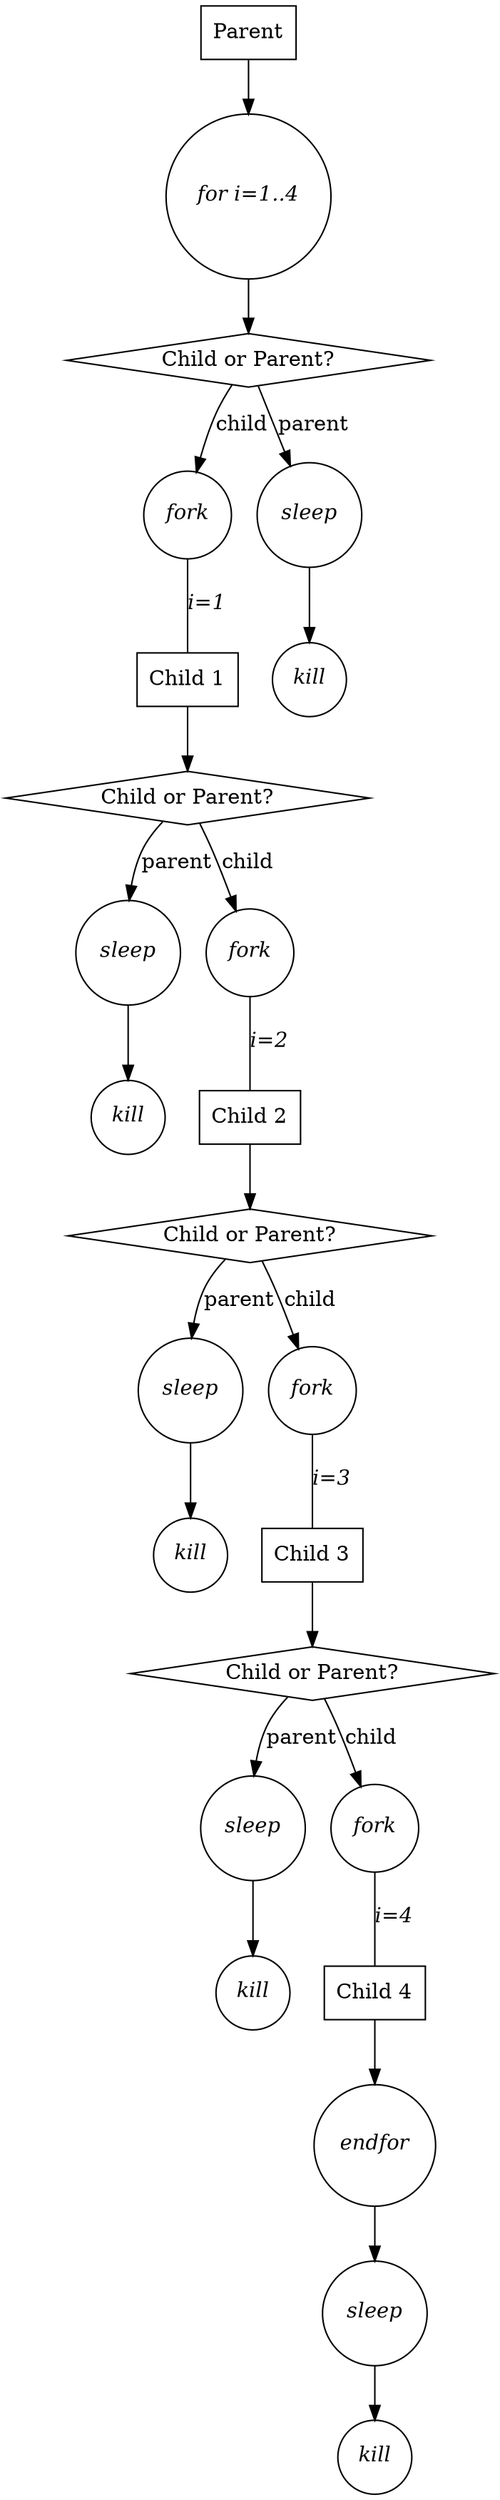 digraph {
  node [shape=circle];

  pa [shape=box, label="Parent"];
  for [label=<<i>for i=1..4</i>>];
  if [shape=diamond, label="Child or Parent?"];
  fork [label=<<i>fork</i>>];
  c1 [shape=box, label="Child 1"];
  c2 [shape=box, label="Child 2"];
  c3 [shape=box, label="Child 3"];
  c4 [shape=box, label="Child 4"];
  sp [label=<<i>sleep</i>>];
  s1 [label=<<i>sleep</i>>];
  s2 [label=<<i>sleep</i>>];
  s3 [label=<<i>sleep</i>>];
  s4 [label=<<i>sleep</i>>];
  end [label=<<i>endfor</i>>];
  kp [label=<<i>kill</i>>];
  k1 [label=<<i>kill</i>>];
  k2 [label=<<i>kill</i>>];
  k3 [label=<<i>kill</i>>];
  k4 [label=<<i>kill</i>>];

  fork1 [label=<<i>fork</i>>];
  fork2 [label=<<i>fork</i>>];
  fork3 [label=<<i>fork</i>>];
  if1 [shape=diamond, label="Child or Parent?"];
  if2 [shape=diamond, label="Child or Parent?"];
  if3 [shape=diamond, label="Child or Parent?"];

  pa -> for;
  for -> if;
  if -> fork [label="child"];
  fork -> c1 [dir=none, label=<<i>i=1</i>>];
  if -> sp [label="parent"];
  sp -> kp;

  c1 -> if1;
  if1 -> fork1 [label="child"];
  fork1 -> c2 [dir=none, label=<<i>i=2</i>>];
  if1 -> s1 [label="parent"];
  s1 -> k1;

  c2 -> if2;
  if2 -> fork2 [label="child"];
  fork2 -> c3 [dir=none, label=<<i>i=3</i>>];
  if2 -> s2 [label="parent"];
  s2 -> k2;

  c3 -> if3;
  if3 -> fork3 [label="child"];
  fork3 -> c4 [dir=none, label=<<i>i=4</i>>];
  if3 -> s3 [label="parent"];
  s3 -> k3;

  c4 -> end;
  end -> s4;
  s4 -> k4;
}
